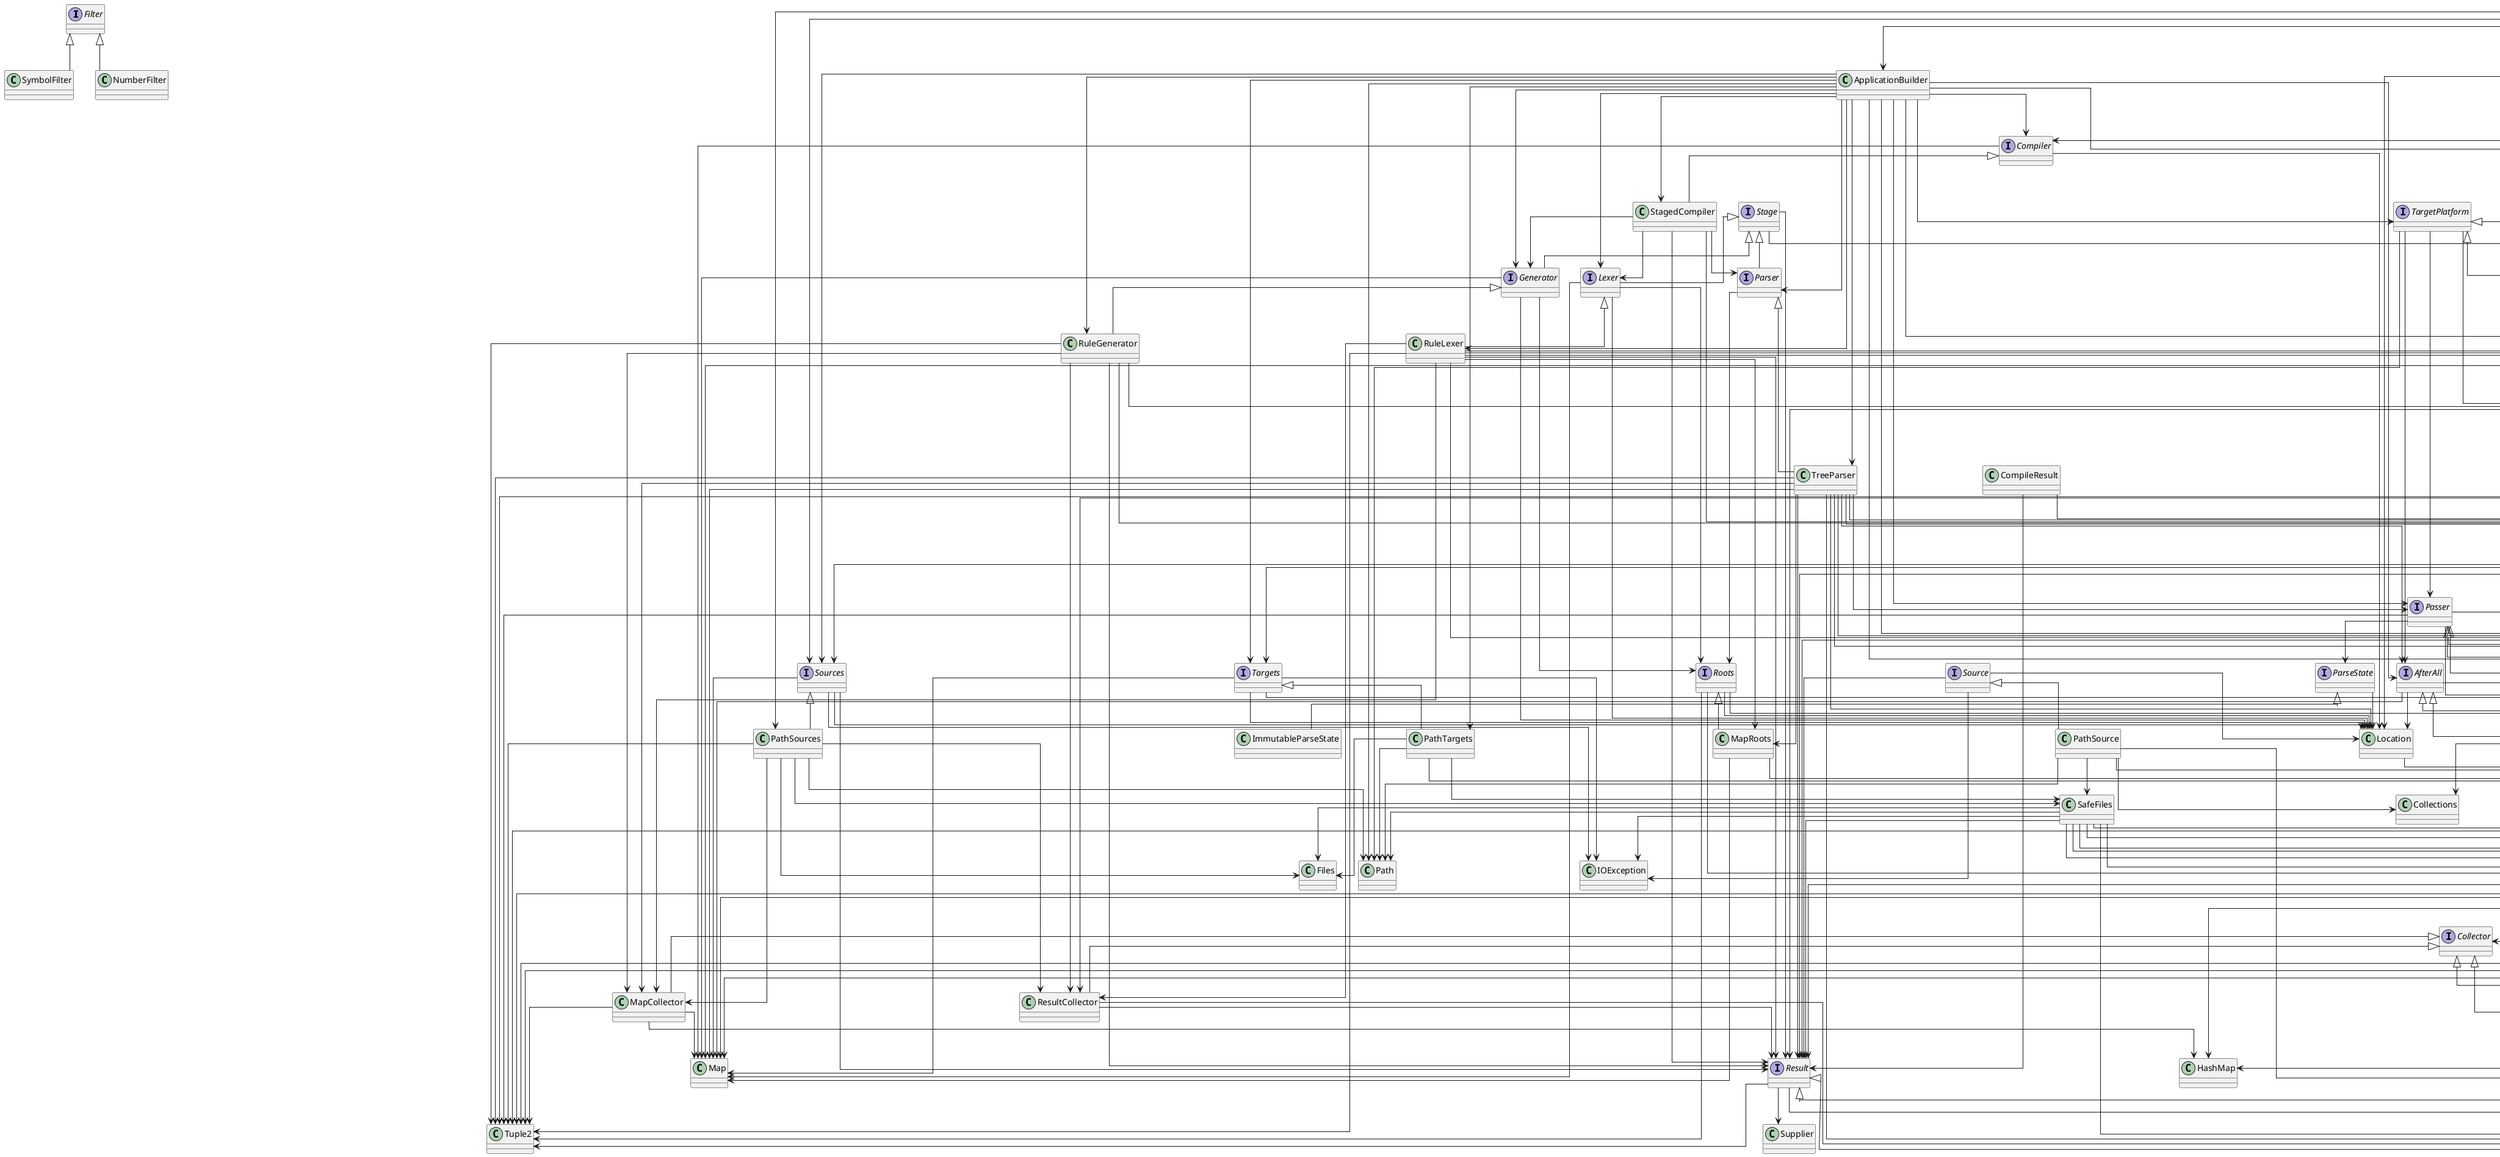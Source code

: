 @startuml
skinparam linetype ortho
interface Filter

class ListCollector
Collector <|-- ListCollector

class RangeHead
Head <|-- RangeHead

interface Source

class TypeScriptTargetPlatform
TargetPlatform <|-- TypeScriptTargetPlatform

interface Roots

interface Targets

class FlatMapHead
Head <|-- FlatMapHead

interface TargetPlatform

class CommonLang

class Joiner
Collector <|-- Joiner

class FlattenJava
Passer <|-- FlattenJava

class JavaLang

class StringRule
Rule <|-- StringRule

class ThrowableError
Error <|-- ThrowableError

class Tuple2

class ApplicationError
Error <|-- ApplicationError

class StagedCompiler
Compiler <|-- StagedCompiler

interface Head

class StatementFolder
Folder <|-- StatementFolder

class CompileErrors

interface Generator
Stage <|-- Generator

interface Compiler

class NodeContext
Context <|-- NodeContext

class TypescriptRoots

class ImmutableCompileError
CompileError <|-- ImmutableCompileError

class EmptyHead
Head <|-- EmptyHead

interface NodeList

interface Stage

class MapCollector
Collector <|-- MapCollector

interface Folder

class PathSources
Sources <|-- PathSources

class ResultCollector
Collector <|-- ResultCollector

interface DivideState

class PlantUMLTargetPlatform
TargetPlatform <|-- PlantUMLTargetPlatform

class MapRoots
Roots <|-- MapRoots

interface CompileError
Error <|-- CompileError

class SymbolFilter
Filter <|-- SymbolFilter

class RuleGenerator
Generator <|-- RuleGenerator

interface Passer

class NumberFilter
Filter <|-- NumberFilter

class PrefixRule
Rule <|-- PrefixRule

class RuleLexer
Lexer <|-- RuleLexer

class EmptyAfterAll
AfterAll <|-- EmptyAfterAll

class CompileApplication
Application <|-- CompileApplication

class ExactRule
Rule <|-- ExactRule

class PathSource
Source <|-- PathSource

interface Collector

class StringContext
Context <|-- StringContext

class TypeRule
Rule <|-- TypeRule

class InlineNodeList
NodeList <|-- InlineNodeList

class FirstLocator
Locator <|-- FirstLocator

class OrState

interface Node

class OrRule
Rule <|-- OrRule

interface ParseState

interface Iter

class NodeRule
Rule <|-- NodeRule

class Iters

interface Rule

interface Error

class ApplicationBuilder

class DelimitedFolder
Folder <|-- DelimitedFolder

class PathTargets
Targets <|-- PathTargets

class Location

class SingleHead
Head <|-- SingleHead

interface Context

class StripRule
Rule <|-- StripRule

class MergeDiagram
AfterAll <|-- MergeDiagram

class Ok
Result <|-- Ok

interface Sources

interface Parser
Stage <|-- Parser

interface Application

class ImmutableParseState
ParseState <|-- ImmutableParseState

interface Lexer
Stage <|-- Lexer

class DivideRule
Rule <|-- DivideRule

class TreeParser
Parser <|-- TreeParser

class Err
Result <|-- Err

class CompileResult

class LocatingRule
Rule <|-- LocatingRule

class SuffixRule
Rule <|-- SuffixRule

class AfterPasser
Passer <|-- AfterPasser

class TypeScriptPasser
Passer <|-- TypeScriptPasser

interface Result

interface AfterAll

class PlantUMLLang

class Main

class SafeFiles

class LastLocator
Locator <|-- LastLocator

class HeadedIter
Iter <|-- HeadedIter

class MutableDivideState
DivideState <|-- MutableDivideState

interface Locator

class MapNode
Node <|-- MapNode

class ContextRule
Rule <|-- ContextRule

class FilterRule
Rule <|-- FilterRule

Iters --> Tuple2
Iters --> EmptyHead
Iters --> HeadedIter
Iters --> RangeHead
Iters --> SingleHead
Iters --> ArrayList
Iters --> List
Iters --> Map
Iters --> Optional
MergeDiagram --> Tuple2
MergeDiagram --> ListCollector
MergeDiagram --> Iters
MergeDiagram --> InlineNodeList
MergeDiagram --> MapNode
MergeDiagram --> NodeList
MergeDiagram --> ArrayList
MergeDiagram --> Collection
MergeDiagram --> Collections
MergeDiagram --> HashMap
MergeDiagram --> List
Roots --> Tuple2
Roots --> Iter
Roots --> Node
Roots --> Location
Node --> Tuple2
Node --> Iter
Node --> Optional
ParseState --> Location
FilterRule --> CompileErrors
FlatMapHead --> Iter
FlatMapHead --> Function
Passer --> Tuple2
Passer --> Node
Passer --> ParseState
Passer --> Optional
Result --> Tuple2
Result --> Function
Result --> Supplier
ApplicationBuilder --> Error
ApplicationBuilder --> Compiler
ApplicationBuilder --> StagedCompiler
ApplicationBuilder --> TargetPlatform
ApplicationBuilder --> Sources
ApplicationBuilder --> PathTargets
ApplicationBuilder --> Targets
ApplicationBuilder --> FlattenJava
ApplicationBuilder --> JavaLang
ApplicationBuilder --> AfterAll
ApplicationBuilder --> Passer
ApplicationBuilder --> Generator
ApplicationBuilder --> RuleGenerator
ApplicationBuilder --> Lexer
ApplicationBuilder --> RuleLexer
ApplicationBuilder --> Parser
ApplicationBuilder --> TreeParser
ApplicationBuilder --> Path
ApplicationBuilder --> Optional
OrState --> Err
OrState --> Ok
OrState --> Result
OrState --> CompileError
OrState --> Context
OrState --> ImmutableCompileError
OrState --> ArrayList
OrState --> List
OrState --> Optional
DivideRule --> Tuple2
DivideRule --> Joiner
DivideRule --> ListCollector
DivideRule --> ResultCollector
DivideRule --> Iter
DivideRule --> Iters
DivideRule --> CompileErrors
DivideRule --> InlineNodeList
DivideRule --> MapNode
DivideRule --> NodeList
DivideRule --> DivideState
DivideRule --> MutableDivideState
DivideRule --> Folder
DivideRule --> StatementFolder
DivideRule --> Optional
Locator --> Optional
ListCollector --> ArrayList
ListCollector --> List
Stage --> Result
Stage --> CompileError
Iter --> Collector
Iter --> Result
Iter --> Optional
Iter --> BiFunction
Iter --> Function
Iter --> Predicate
ResultCollector --> Ok
ResultCollector --> Result
AfterPasser --> ListCollector
AfterPasser --> Iter
AfterPasser --> Iters
AfterPasser --> InlineNodeList
AfterPasser --> MapNode
AfterPasser --> NodeList
PrefixRule --> CompileErrors
Compiler --> Location
Compiler --> Map
Head --> Optional
OrRule --> Context
OrRule --> NodeContext
OrRule --> StringContext
OrRule --> List
OrRule --> Function
NodeContext --> Node
NodeList --> Iter
PathSource --> SafeFiles
PathSource --> Path
PathSource --> ArrayList
PathSource --> Collections
PathSource --> List
CompileErrors --> Err
CompileErrors --> Result
CompileErrors --> NodeContext
CompileErrors --> StringContext
CompileErrors --> Node
CompileErrors --> ImmutableCompileError
DivideState --> Tuple2
DivideState --> Optional
DivideState --> Stream
PathTargets --> Iters
PathTargets --> SafeFiles
PathTargets --> Files
PathTargets --> Path
Sources --> Result
Sources --> Location
Sources --> IOException
Sources --> Map
Parser --> Roots
HeadedIter --> Ok
Lexer --> Location
Lexer --> Roots
Lexer --> Map
TreeParser --> Tuple2
TreeParser --> MapCollector
TreeParser --> Ok
TreeParser --> Result
TreeParser --> CompileError
TreeParser --> InlineNodeList
TreeParser --> Node
TreeParser --> NodeList
TreeParser --> Location
TreeParser --> AfterAll
TreeParser --> MapRoots
TreeParser --> Passer
TreeParser --> Map
MapRoots --> Iters
MapRoots --> Map
InlineNodeList --> Iters
InlineNodeList --> ArrayList
InlineNodeList --> List
TypescriptRoots --> DivideRule
TypescriptRoots --> ExactRule
TypescriptRoots --> LocatingRule
TypescriptRoots --> OrRule
TypescriptRoots --> PrefixRule
TypescriptRoots --> Rule
TypescriptRoots --> StringRule
TypescriptRoots --> SuffixRule
TypescriptRoots --> TypeRule
TypescriptRoots --> List
Rule --> Result
Rule --> CompileError
Rule --> Node
RuleGenerator --> Tuple2
RuleGenerator --> MapCollector
RuleGenerator --> ResultCollector
RuleGenerator --> Result
RuleGenerator --> CompileError
RuleGenerator --> Rule
Application --> Error
Application --> Optional
Generator --> Location
Generator --> Roots
Generator --> Map
StringRule --> Err
StringRule --> Ok
StringRule --> CompileErrors
StringRule --> NodeContext
StringRule --> MapNode
StringRule --> ImmutableCompileError
MapNode --> Joiner
MapNode --> Iters
MapNode --> HashMap
MapNode --> Map
MapNode --> BiFunction
MapNode --> Function
MapNode --> Collectors
MapNode --> Stream
Folder --> DivideState
Source --> Result
Source --> Location
Source --> IOException
PathSources --> Tuple2
PathSources --> MapCollector
PathSources --> ResultCollector
PathSources --> SafeFiles
PathSources --> Files
PathSources --> Path
ThrowableError --> PrintWriter
ThrowableError --> StringWriter
ExactRule --> Ok
ExactRule --> CompileErrors
ExactRule --> MapNode
TargetPlatform --> Rule
TargetPlatform --> AfterAll
TargetPlatform --> Passer
TargetPlatform --> Path
AfterAll --> Node
AfterAll --> Location
AfterAll --> Map
MapCollector --> Tuple2
MapCollector --> HashMap
MapCollector --> Map
TypeScriptTargetPlatform --> TypeScriptPasser
TypeScriptTargetPlatform --> TypescriptRoots
TypeScriptTargetPlatform --> EmptyAfterAll
TypeScriptTargetPlatform --> Paths
Joiner --> Optional
ImmutableCompileError --> Context
ImmutableCompileError --> ArrayList
ImmutableCompileError --> Comparator
ImmutableCompileError --> List
ImmutableCompileError --> Collectors
SafeFiles --> Iter
SafeFiles --> Iters
SafeFiles --> Err
SafeFiles --> Ok
SafeFiles --> Result
SafeFiles --> IOException
SafeFiles --> Files
SafeFiles --> Path
SafeFiles --> Optional
SafeFiles --> Collectors
SafeFiles --> Stream
Targets --> Location
Targets --> IOException
Targets --> Map
Targets --> Optional
StagedCompiler --> Result
StagedCompiler --> CompileError
StagedCompiler --> Generator
StagedCompiler --> Lexer
StagedCompiler --> Parser
MutableDivideState --> ArrayList
MutableDivideState --> List
CompileApplication --> Compiler
CompileApplication --> ApplicationError
CompileApplication --> ThrowableError
CompileApplication --> Location
CompileApplication --> Sources
CompileApplication --> Targets
CompileApplication --> Map
ContextRule --> NodeContext
ContextRule --> StringContext
ContextRule --> ImmutableCompileError
ContextRule --> List
PlantUMLTargetPlatform --> AfterPasser
PlantUMLTargetPlatform --> MergeDiagram
PlantUMLTargetPlatform --> PlantUMLLang
PlantUMLTargetPlatform --> Paths
CommonLang --> ExactRule
CommonLang --> Rule
CommonLang --> StripRule
CommonLang --> TypeRule
LocatingRule --> CompileErrors
LocatingRule --> FirstLocator
LocatingRule --> LastLocator
LocatingRule --> Locator
LocatingRule --> Optional
NodeRule --> Ok
NodeRule --> CompileErrors
NodeRule --> MapNode
SuffixRule --> Err
SuffixRule --> CompileErrors
SuffixRule --> StringContext
SuffixRule --> ImmutableCompileError
JavaLang --> ContextRule
JavaLang --> DivideRule
JavaLang --> LocatingRule
JavaLang --> NodeRule
JavaLang --> OrRule
JavaLang --> PrefixRule
JavaLang --> Rule
JavaLang --> StringRule
JavaLang --> StripRule
JavaLang --> SuffixRule
JavaLang --> FilterRule
JavaLang --> TypeRule
JavaLang --> DelimitedFolder
JavaLang --> List
CompileResult --> Result
CompileResult --> CompileError
PlantUMLLang --> DivideRule
PlantUMLLang --> ExactRule
PlantUMLLang --> LocatingRule
PlantUMLLang --> OrRule
PlantUMLLang --> PrefixRule
PlantUMLLang --> Rule
PlantUMLLang --> StringRule
PlantUMLLang --> SuffixRule
PlantUMLLang --> TypeRule
PlantUMLLang --> StatementFolder
PlantUMLLang --> List
Main --> Iters
Main --> ApplicationBuilder
Main --> Error
Main --> PlantUMLTargetPlatform
Main --> TypeScriptTargetPlatform
Main --> PathSources
Main --> Sources
Main --> Paths
FlattenJava --> ListCollector
FlattenJava --> InlineNodeList
FlattenJava --> NodeList
RuleLexer --> Tuple2
RuleLexer --> Iters
RuleLexer --> MapCollector
RuleLexer --> ResultCollector
RuleLexer --> Result
RuleLexer --> CompileError
RuleLexer --> Node
RuleLexer --> Rule
RuleLexer --> MapRoots
TypeRule --> CompileErrors
TypeRule --> Context
TypeRule --> NodeContext
TypeRule --> StringContext
TypeRule --> ImmutableCompileError
TypeRule --> List
Location --> List
@enduml
